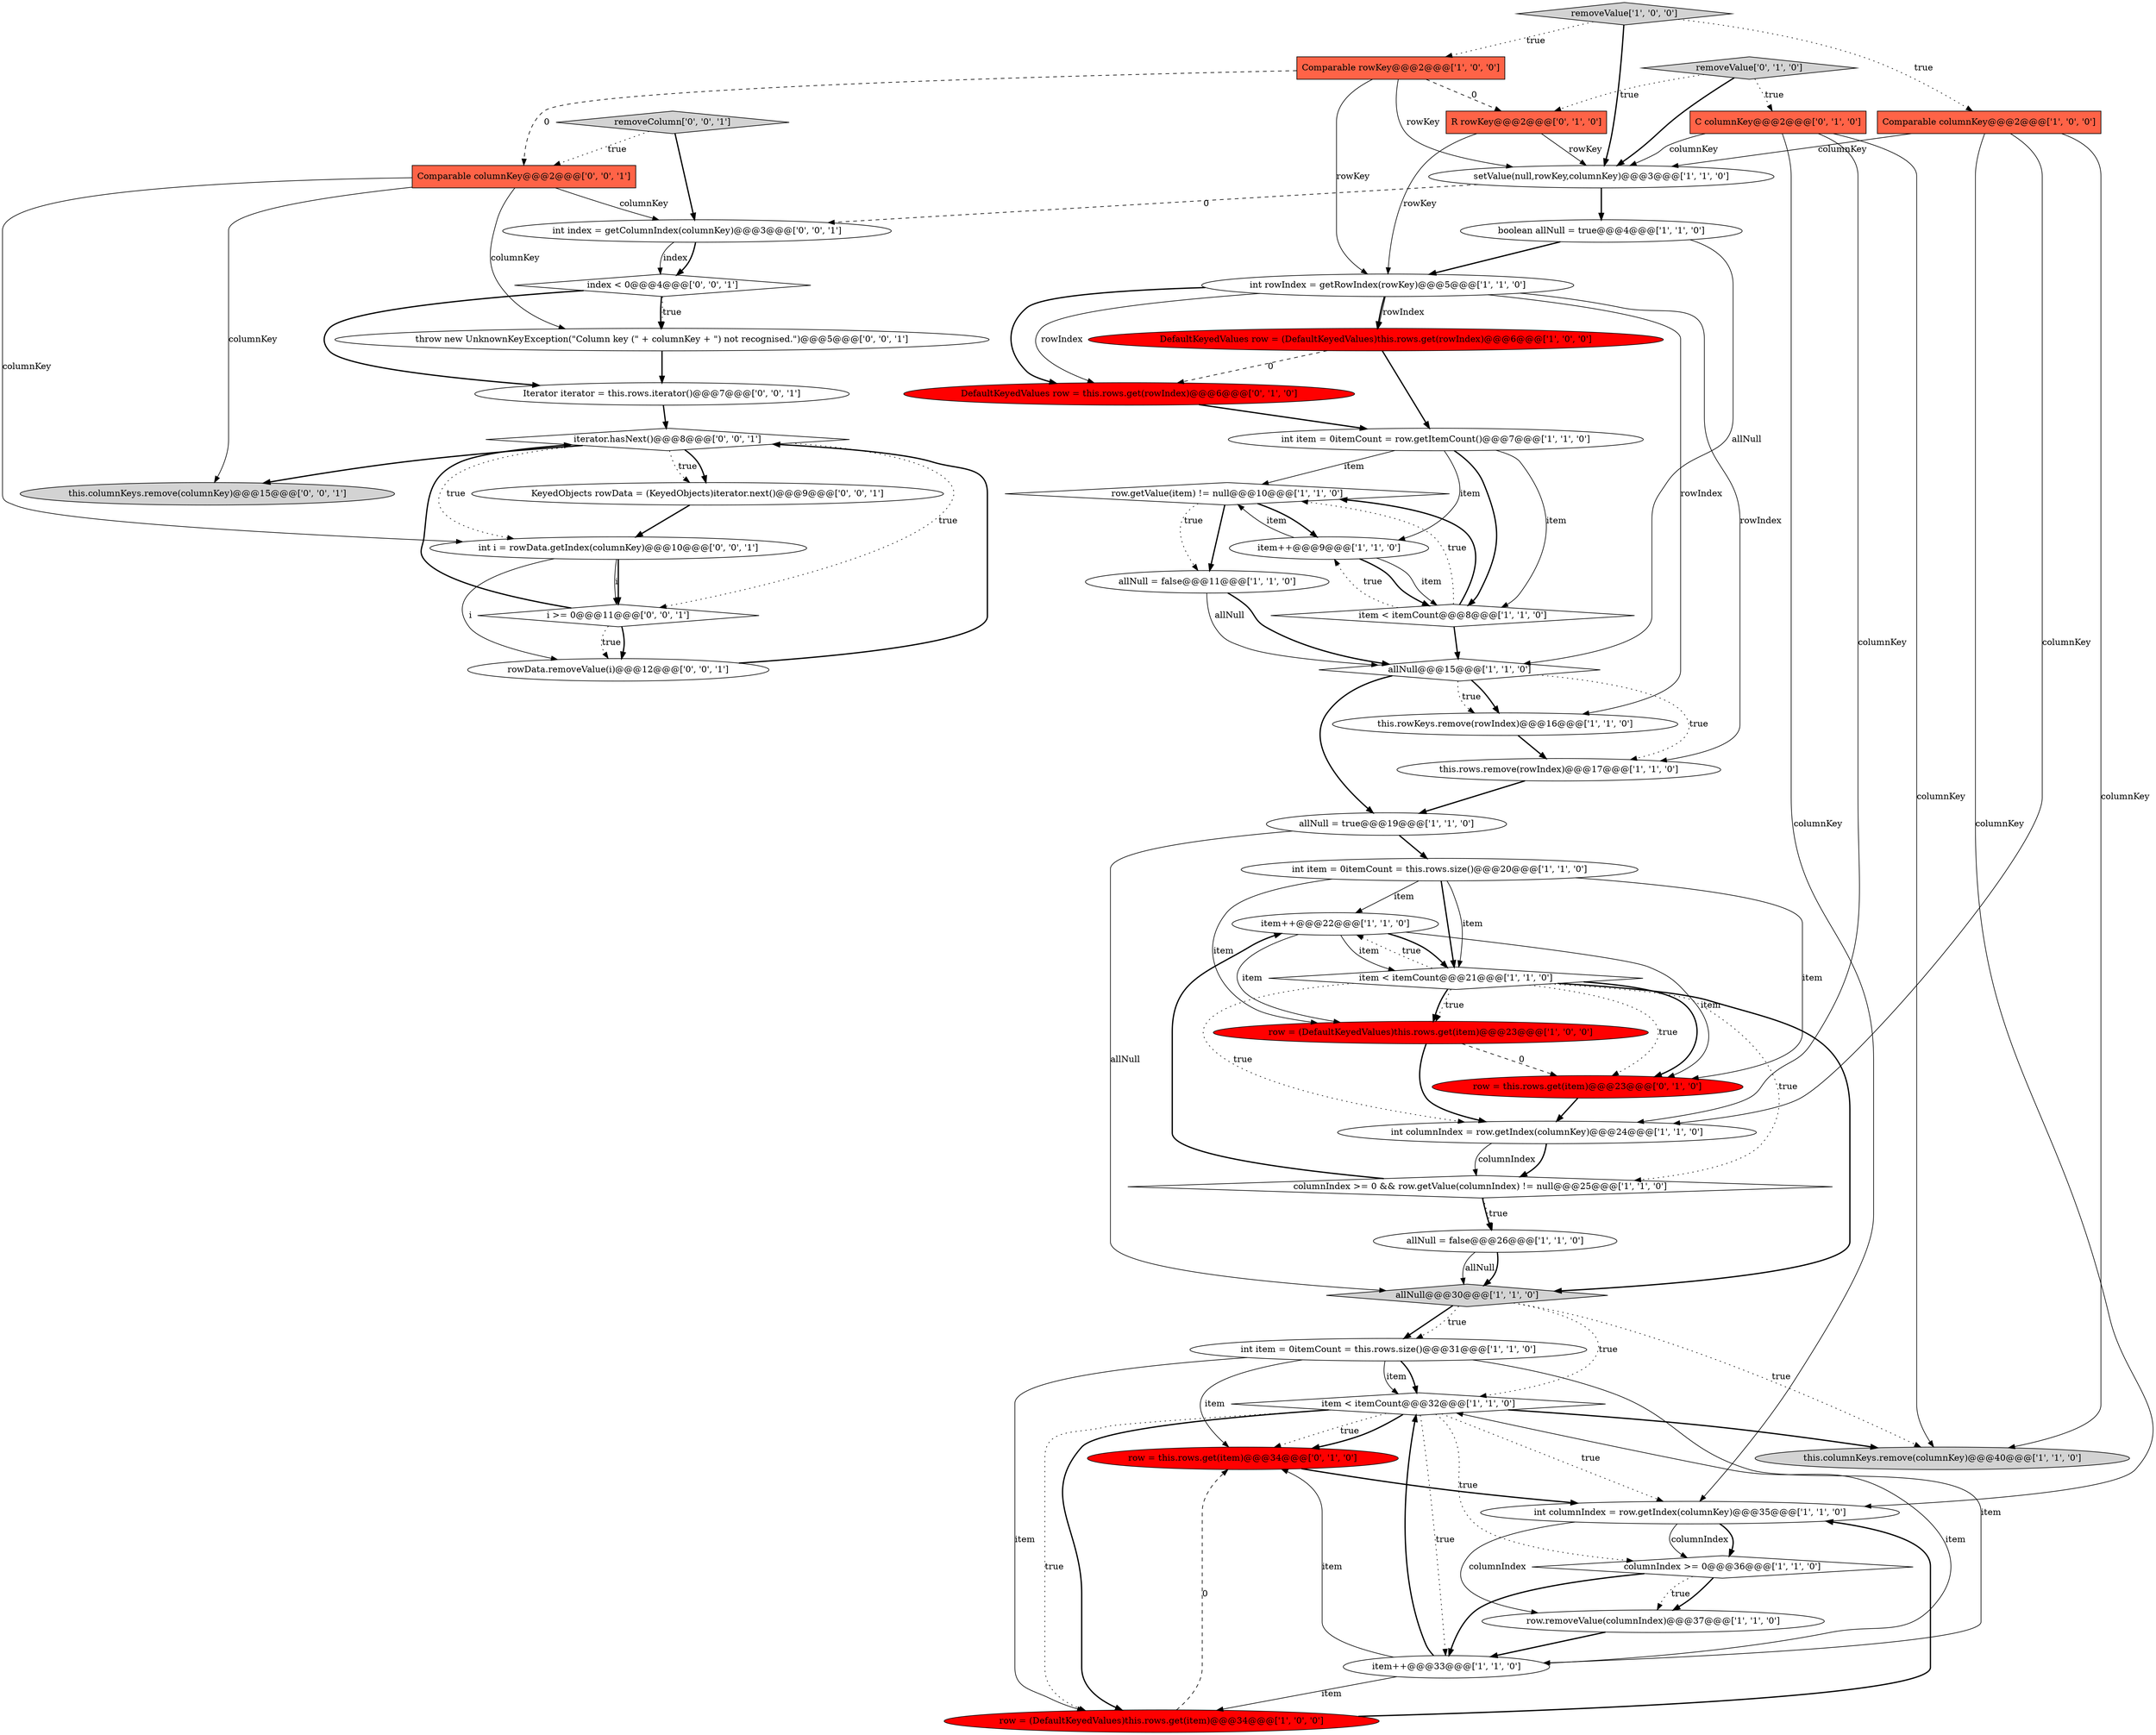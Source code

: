 digraph {
18 [style = filled, label = "item++@@@22@@@['1', '1', '0']", fillcolor = white, shape = ellipse image = "AAA0AAABBB1BBB"];
24 [style = filled, label = "row = (DefaultKeyedValues)this.rows.get(item)@@@23@@@['1', '0', '0']", fillcolor = red, shape = ellipse image = "AAA1AAABBB1BBB"];
4 [style = filled, label = "setValue(null,rowKey,columnKey)@@@3@@@['1', '1', '0']", fillcolor = white, shape = ellipse image = "AAA0AAABBB1BBB"];
37 [style = filled, label = "R rowKey@@@2@@@['0', '1', '0']", fillcolor = tomato, shape = box image = "AAA1AAABBB2BBB"];
40 [style = filled, label = "this.columnKeys.remove(columnKey)@@@15@@@['0', '0', '1']", fillcolor = lightgray, shape = ellipse image = "AAA0AAABBB3BBB"];
41 [style = filled, label = "Comparable columnKey@@@2@@@['0', '0', '1']", fillcolor = tomato, shape = box image = "AAA0AAABBB3BBB"];
3 [style = filled, label = "row.removeValue(columnIndex)@@@37@@@['1', '1', '0']", fillcolor = white, shape = ellipse image = "AAA0AAABBB1BBB"];
22 [style = filled, label = "columnIndex >= 0 && row.getValue(columnIndex) != null@@@25@@@['1', '1', '0']", fillcolor = white, shape = diamond image = "AAA0AAABBB1BBB"];
32 [style = filled, label = "removeValue['0', '1', '0']", fillcolor = lightgray, shape = diamond image = "AAA0AAABBB2BBB"];
46 [style = filled, label = "iterator.hasNext()@@@8@@@['0', '0', '1']", fillcolor = white, shape = diamond image = "AAA0AAABBB3BBB"];
35 [style = filled, label = "row = this.rows.get(item)@@@34@@@['0', '1', '0']", fillcolor = red, shape = ellipse image = "AAA1AAABBB2BBB"];
31 [style = filled, label = "allNull@@@30@@@['1', '1', '0']", fillcolor = lightgray, shape = diamond image = "AAA0AAABBB1BBB"];
28 [style = filled, label = "Comparable rowKey@@@2@@@['1', '0', '0']", fillcolor = tomato, shape = box image = "AAA1AAABBB1BBB"];
1 [style = filled, label = "item < itemCount@@@32@@@['1', '1', '0']", fillcolor = white, shape = diamond image = "AAA0AAABBB1BBB"];
48 [style = filled, label = "Iterator iterator = this.rows.iterator()@@@7@@@['0', '0', '1']", fillcolor = white, shape = ellipse image = "AAA0AAABBB3BBB"];
36 [style = filled, label = "C columnKey@@@2@@@['0', '1', '0']", fillcolor = tomato, shape = box image = "AAA0AAABBB2BBB"];
20 [style = filled, label = "boolean allNull = true@@@4@@@['1', '1', '0']", fillcolor = white, shape = ellipse image = "AAA0AAABBB1BBB"];
19 [style = filled, label = "allNull = false@@@11@@@['1', '1', '0']", fillcolor = white, shape = ellipse image = "AAA0AAABBB1BBB"];
26 [style = filled, label = "row.getValue(item) != null@@@10@@@['1', '1', '0']", fillcolor = white, shape = diamond image = "AAA0AAABBB1BBB"];
14 [style = filled, label = "allNull@@@15@@@['1', '1', '0']", fillcolor = white, shape = diamond image = "AAA0AAABBB1BBB"];
25 [style = filled, label = "removeValue['1', '0', '0']", fillcolor = lightgray, shape = diamond image = "AAA0AAABBB1BBB"];
45 [style = filled, label = "throw new UnknownKeyException(\"Column key (\" + columnKey + \") not recognised.\")@@@5@@@['0', '0', '1']", fillcolor = white, shape = ellipse image = "AAA0AAABBB3BBB"];
7 [style = filled, label = "int rowIndex = getRowIndex(rowKey)@@@5@@@['1', '1', '0']", fillcolor = white, shape = ellipse image = "AAA0AAABBB1BBB"];
10 [style = filled, label = "item++@@@33@@@['1', '1', '0']", fillcolor = white, shape = ellipse image = "AAA0AAABBB1BBB"];
44 [style = filled, label = "rowData.removeValue(i)@@@12@@@['0', '0', '1']", fillcolor = white, shape = ellipse image = "AAA0AAABBB3BBB"];
15 [style = filled, label = "Comparable columnKey@@@2@@@['1', '0', '0']", fillcolor = tomato, shape = box image = "AAA0AAABBB1BBB"];
17 [style = filled, label = "row = (DefaultKeyedValues)this.rows.get(item)@@@34@@@['1', '0', '0']", fillcolor = red, shape = ellipse image = "AAA1AAABBB1BBB"];
38 [style = filled, label = "i >= 0@@@11@@@['0', '0', '1']", fillcolor = white, shape = diamond image = "AAA0AAABBB3BBB"];
6 [style = filled, label = "this.rows.remove(rowIndex)@@@17@@@['1', '1', '0']", fillcolor = white, shape = ellipse image = "AAA0AAABBB1BBB"];
13 [style = filled, label = "allNull = true@@@19@@@['1', '1', '0']", fillcolor = white, shape = ellipse image = "AAA0AAABBB1BBB"];
34 [style = filled, label = "row = this.rows.get(item)@@@23@@@['0', '1', '0']", fillcolor = red, shape = ellipse image = "AAA1AAABBB2BBB"];
39 [style = filled, label = "int index = getColumnIndex(columnKey)@@@3@@@['0', '0', '1']", fillcolor = white, shape = ellipse image = "AAA0AAABBB3BBB"];
2 [style = filled, label = "int item = 0itemCount = this.rows.size()@@@20@@@['1', '1', '0']", fillcolor = white, shape = ellipse image = "AAA0AAABBB1BBB"];
43 [style = filled, label = "int i = rowData.getIndex(columnKey)@@@10@@@['0', '0', '1']", fillcolor = white, shape = ellipse image = "AAA0AAABBB3BBB"];
11 [style = filled, label = "int columnIndex = row.getIndex(columnKey)@@@35@@@['1', '1', '0']", fillcolor = white, shape = ellipse image = "AAA0AAABBB1BBB"];
49 [style = filled, label = "KeyedObjects rowData = (KeyedObjects)iterator.next()@@@9@@@['0', '0', '1']", fillcolor = white, shape = ellipse image = "AAA0AAABBB3BBB"];
47 [style = filled, label = "removeColumn['0', '0', '1']", fillcolor = lightgray, shape = diamond image = "AAA0AAABBB3BBB"];
21 [style = filled, label = "this.columnKeys.remove(columnKey)@@@40@@@['1', '1', '0']", fillcolor = lightgray, shape = ellipse image = "AAA0AAABBB1BBB"];
23 [style = filled, label = "item < itemCount@@@21@@@['1', '1', '0']", fillcolor = white, shape = diamond image = "AAA0AAABBB1BBB"];
5 [style = filled, label = "item++@@@9@@@['1', '1', '0']", fillcolor = white, shape = ellipse image = "AAA0AAABBB1BBB"];
27 [style = filled, label = "int columnIndex = row.getIndex(columnKey)@@@24@@@['1', '1', '0']", fillcolor = white, shape = ellipse image = "AAA0AAABBB1BBB"];
33 [style = filled, label = "DefaultKeyedValues row = this.rows.get(rowIndex)@@@6@@@['0', '1', '0']", fillcolor = red, shape = ellipse image = "AAA1AAABBB2BBB"];
30 [style = filled, label = "this.rowKeys.remove(rowIndex)@@@16@@@['1', '1', '0']", fillcolor = white, shape = ellipse image = "AAA0AAABBB1BBB"];
42 [style = filled, label = "index < 0@@@4@@@['0', '0', '1']", fillcolor = white, shape = diamond image = "AAA0AAABBB3BBB"];
9 [style = filled, label = "DefaultKeyedValues row = (DefaultKeyedValues)this.rows.get(rowIndex)@@@6@@@['1', '0', '0']", fillcolor = red, shape = ellipse image = "AAA1AAABBB1BBB"];
0 [style = filled, label = "int item = 0itemCount = this.rows.size()@@@31@@@['1', '1', '0']", fillcolor = white, shape = ellipse image = "AAA0AAABBB1BBB"];
8 [style = filled, label = "int item = 0itemCount = row.getItemCount()@@@7@@@['1', '1', '0']", fillcolor = white, shape = ellipse image = "AAA0AAABBB1BBB"];
29 [style = filled, label = "item < itemCount@@@8@@@['1', '1', '0']", fillcolor = white, shape = diamond image = "AAA0AAABBB1BBB"];
16 [style = filled, label = "allNull = false@@@26@@@['1', '1', '0']", fillcolor = white, shape = ellipse image = "AAA0AAABBB1BBB"];
12 [style = filled, label = "columnIndex >= 0@@@36@@@['1', '1', '0']", fillcolor = white, shape = diamond image = "AAA0AAABBB1BBB"];
2->24 [style = solid, label="item"];
38->44 [style = bold, label=""];
23->22 [style = dotted, label="true"];
42->45 [style = bold, label=""];
18->34 [style = solid, label="item"];
41->43 [style = solid, label="columnKey"];
15->27 [style = solid, label="columnKey"];
7->30 [style = solid, label="rowIndex"];
29->5 [style = dotted, label="true"];
17->35 [style = dashed, label="0"];
37->7 [style = solid, label="rowKey"];
26->19 [style = dotted, label="true"];
41->45 [style = solid, label="columnKey"];
25->28 [style = dotted, label="true"];
42->48 [style = bold, label=""];
4->39 [style = dashed, label="0"];
30->6 [style = bold, label=""];
45->48 [style = bold, label=""];
19->14 [style = solid, label="allNull"];
29->26 [style = dotted, label="true"];
28->41 [style = dashed, label="0"];
36->27 [style = solid, label="columnKey"];
7->9 [style = bold, label=""];
2->23 [style = bold, label=""];
44->46 [style = bold, label=""];
31->21 [style = dotted, label="true"];
12->10 [style = bold, label=""];
2->18 [style = solid, label="item"];
46->49 [style = dotted, label="true"];
23->18 [style = dotted, label="true"];
41->40 [style = solid, label="columnKey"];
1->21 [style = bold, label=""];
22->16 [style = dotted, label="true"];
1->12 [style = dotted, label="true"];
29->14 [style = bold, label=""];
16->31 [style = solid, label="allNull"];
32->37 [style = dotted, label="true"];
0->35 [style = solid, label="item"];
32->4 [style = bold, label=""];
15->11 [style = solid, label="columnKey"];
0->17 [style = solid, label="item"];
24->27 [style = bold, label=""];
5->29 [style = bold, label=""];
12->3 [style = dotted, label="true"];
1->35 [style = dotted, label="true"];
14->30 [style = bold, label=""];
36->4 [style = solid, label="columnKey"];
1->35 [style = bold, label=""];
11->12 [style = bold, label=""];
39->42 [style = solid, label="index"];
13->31 [style = solid, label="allNull"];
47->39 [style = bold, label=""];
32->36 [style = dotted, label="true"];
9->8 [style = bold, label=""];
27->22 [style = bold, label=""];
2->34 [style = solid, label="item"];
15->21 [style = solid, label="columnKey"];
8->5 [style = solid, label="item"];
5->26 [style = solid, label="item"];
1->17 [style = bold, label=""];
29->26 [style = bold, label=""];
3->10 [style = bold, label=""];
7->33 [style = bold, label=""];
25->15 [style = dotted, label="true"];
22->18 [style = bold, label=""];
47->41 [style = dotted, label="true"];
23->27 [style = dotted, label="true"];
38->46 [style = bold, label=""];
46->40 [style = bold, label=""];
20->7 [style = bold, label=""];
10->1 [style = bold, label=""];
39->42 [style = bold, label=""];
42->45 [style = dotted, label="true"];
33->8 [style = bold, label=""];
23->24 [style = dotted, label="true"];
24->34 [style = dashed, label="0"];
41->39 [style = solid, label="columnKey"];
23->31 [style = bold, label=""];
43->44 [style = solid, label="i"];
28->4 [style = solid, label="rowKey"];
1->10 [style = dotted, label="true"];
18->23 [style = bold, label=""];
1->17 [style = dotted, label="true"];
22->16 [style = bold, label=""];
31->0 [style = bold, label=""];
11->3 [style = solid, label="columnIndex"];
8->26 [style = solid, label="item"];
38->44 [style = dotted, label="true"];
7->33 [style = solid, label="rowIndex"];
26->19 [style = bold, label=""];
31->0 [style = dotted, label="true"];
11->12 [style = solid, label="columnIndex"];
28->7 [style = solid, label="rowKey"];
48->46 [style = bold, label=""];
43->38 [style = solid, label="i"];
14->30 [style = dotted, label="true"];
10->1 [style = solid, label="item"];
36->21 [style = solid, label="columnKey"];
10->35 [style = solid, label="item"];
43->38 [style = bold, label=""];
19->14 [style = bold, label=""];
18->24 [style = solid, label="item"];
31->1 [style = dotted, label="true"];
16->31 [style = bold, label=""];
0->1 [style = bold, label=""];
6->13 [style = bold, label=""];
18->23 [style = solid, label="item"];
4->20 [style = bold, label=""];
12->3 [style = bold, label=""];
14->13 [style = bold, label=""];
46->38 [style = dotted, label="true"];
13->2 [style = bold, label=""];
14->6 [style = dotted, label="true"];
28->37 [style = dashed, label="0"];
26->5 [style = bold, label=""];
46->49 [style = bold, label=""];
1->11 [style = dotted, label="true"];
7->6 [style = solid, label="rowIndex"];
25->4 [style = bold, label=""];
37->4 [style = solid, label="rowKey"];
49->43 [style = bold, label=""];
9->33 [style = dashed, label="0"];
23->24 [style = bold, label=""];
0->1 [style = solid, label="item"];
8->29 [style = solid, label="item"];
2->23 [style = solid, label="item"];
20->14 [style = solid, label="allNull"];
35->11 [style = bold, label=""];
27->22 [style = solid, label="columnIndex"];
23->34 [style = bold, label=""];
5->29 [style = solid, label="item"];
36->11 [style = solid, label="columnKey"];
10->17 [style = solid, label="item"];
15->4 [style = solid, label="columnKey"];
7->9 [style = solid, label="rowIndex"];
0->10 [style = solid, label="item"];
46->43 [style = dotted, label="true"];
23->34 [style = dotted, label="true"];
8->29 [style = bold, label=""];
34->27 [style = bold, label=""];
17->11 [style = bold, label=""];
}
